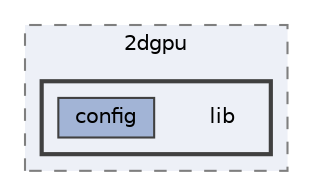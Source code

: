 digraph "C:/microchip/harmony3/gfx/middleware/legato/driver/processor/2dgpu/lib"
{
 // INTERACTIVE_SVG=YES
 // LATEX_PDF_SIZE
  bgcolor="transparent";
  edge [fontname=Helvetica,fontsize=10,labelfontname=Helvetica,labelfontsize=10];
  node [fontname=Helvetica,fontsize=10,shape=box,height=0.2,width=0.4];
  compound=true
  subgraph clusterdir_3cc93868fffe5f873dc5dac4909f14ac {
    graph [ bgcolor="#edf0f7", pencolor="grey50", label="2dgpu", fontname=Helvetica,fontsize=10 style="filled,dashed", URL="dir_3cc93868fffe5f873dc5dac4909f14ac.html",tooltip=""]
  subgraph clusterdir_c1eea6d8134cd05517adc46f6915008d {
    graph [ bgcolor="#edf0f7", pencolor="grey25", label="", fontname=Helvetica,fontsize=10 style="filled,bold", URL="dir_c1eea6d8134cd05517adc46f6915008d.html",tooltip=""]
    dir_c1eea6d8134cd05517adc46f6915008d [shape=plaintext, label="lib"];
  dir_945bd86ac19dc7fbe1ee97a5d2394586 [label="config", fillcolor="#a2b4d6", color="grey25", style="filled", URL="dir_945bd86ac19dc7fbe1ee97a5d2394586.html",tooltip=""];
  }
  }
}
